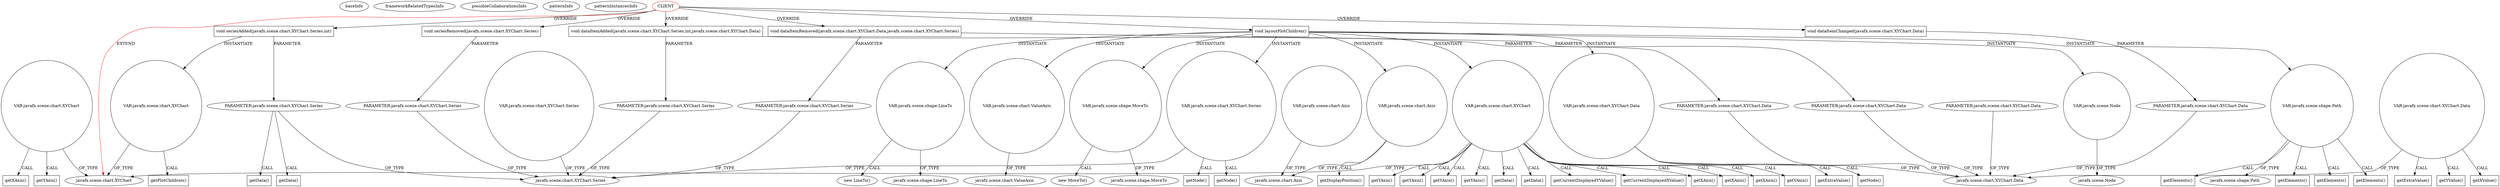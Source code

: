 digraph {
baseInfo[graphId=2722,category="pattern",isAnonymous=false,possibleRelation=false]
frameworkRelatedTypesInfo[0="javafx.scene.chart.XYChart"]
possibleCollaborationsInfo[]
patternInfo[frequency=2.0,patternRootClient=0]
patternInstancesInfo[0="LichuanLu-ShunUI-FX~/LichuanLu-ShunUI-FX/ShunUI-FX-master/src/view/chart/StackedBarChart.java~StackedBarChart~811",1="TomaszKorecki-InvestorAssistant~/TomaszKorecki-InvestorAssistant/InvestorAssistant-master/Investor's assistant/src/investor/charts/CandleChart.java~CandleStickChart~1473"]
1[label="javafx.scene.chart.XYChart",vertexType="FRAMEWORK_CLASS_TYPE",isFrameworkType=false]
539[label="VAR:javafx.scene.chart.XYChart",vertexType="VARIABLE_EXPRESION",isFrameworkType=false,shape=circle]
540[label="getYAxis()",vertexType="INSIDE_CALL",isFrameworkType=false,shape=box]
0[label="CLIENT",vertexType="ROOT_CLIENT_CLASS_DECLARATION",isFrameworkType=false,color=red]
12[label="void dataItemAdded(javafx.scene.chart.XYChart.Series,int,javafx.scene.chart.XYChart.Data)",vertexType="OVERRIDING_METHOD_DECLARATION",isFrameworkType=false,shape=box]
13[label="PARAMETER:javafx.scene.chart.XYChart.Series",vertexType="PARAMETER_DECLARATION",isFrameworkType=false]
77[label="void seriesAdded(javafx.scene.chart.XYChart.Series,int)",vertexType="OVERRIDING_METHOD_DECLARATION",isFrameworkType=false,shape=box]
78[label="PARAMETER:javafx.scene.chart.XYChart.Series",vertexType="PARAMETER_DECLARATION",isFrameworkType=false]
81[label="getData()",vertexType="INSIDE_CALL",isFrameworkType=false,shape=box]
83[label="getData()",vertexType="INSIDE_CALL",isFrameworkType=false,shape=box]
29[label="void dataItemRemoved(javafx.scene.chart.XYChart.Data,javafx.scene.chart.XYChart.Series)",vertexType="OVERRIDING_METHOD_DECLARATION",isFrameworkType=false,shape=box]
32[label="PARAMETER:javafx.scene.chart.XYChart.Series",vertexType="PARAMETER_DECLARATION",isFrameworkType=false]
30[label="PARAMETER:javafx.scene.chart.XYChart.Data",vertexType="PARAMETER_DECLARATION",isFrameworkType=false]
15[label="PARAMETER:javafx.scene.chart.XYChart.Data",vertexType="PARAMETER_DECLARATION",isFrameworkType=false]
14[label="javafx.scene.chart.XYChart.Series",vertexType="FRAMEWORK_CLASS_TYPE",isFrameworkType=false]
108[label="PARAMETER:javafx.scene.chart.XYChart.Series",vertexType="PARAMETER_DECLARATION",isFrameworkType=false]
206[label="void layoutPlotChildren()",vertexType="OVERRIDING_METHOD_DECLARATION",isFrameworkType=false,shape=box]
223[label="VAR:javafx.scene.shape.Path",vertexType="VARIABLE_EXPRESION",isFrameworkType=false,shape=circle]
97[label="javafx.scene.shape.Path",vertexType="FRAMEWORK_CLASS_TYPE",isFrameworkType=false]
324[label="VAR:javafx.scene.shape.LineTo",vertexType="VARIABLE_EXPRESION",isFrameworkType=false,shape=circle]
323[label="new LineTo()",vertexType="CONSTRUCTOR_CALL",isFrameworkType=false]
315[label="javafx.scene.shape.LineTo",vertexType="FRAMEWORK_CLASS_TYPE",isFrameworkType=false]
210[label="VAR:javafx.scene.chart.ValueAxis",vertexType="VARIABLE_EXPRESION",isFrameworkType=false,shape=circle]
11[label="javafx.scene.chart.ValueAxis",vertexType="FRAMEWORK_CLASS_TYPE",isFrameworkType=false]
224[label="getElements()",vertexType="INSIDE_CALL",isFrameworkType=false,shape=box]
307[label="getElements()",vertexType="INSIDE_CALL",isFrameworkType=false,shape=box]
317[label="getElements()",vertexType="INSIDE_CALL",isFrameworkType=false,shape=box]
322[label="getElements()",vertexType="INSIDE_CALL",isFrameworkType=false,shape=box]
309[label="VAR:javafx.scene.shape.MoveTo",vertexType="VARIABLE_EXPRESION",isFrameworkType=false,shape=circle]
308[label="new MoveTo()",vertexType="CONSTRUCTOR_CALL",isFrameworkType=false]
340[label="VAR:javafx.scene.chart.XYChart.Series",vertexType="VARIABLE_EXPRESION",isFrameworkType=false,shape=circle]
218[label="VAR:javafx.scene.chart.XYChart.Series",vertexType="VARIABLE_EXPRESION",isFrameworkType=false,shape=circle]
92[label="VAR:javafx.scene.chart.XYChart",vertexType="VARIABLE_EXPRESION",isFrameworkType=false,shape=circle]
106[label="getPlotChildren()",vertexType="INSIDE_CALL",isFrameworkType=false,shape=box]
213[label="VAR:javafx.scene.chart.XYChart",vertexType="VARIABLE_EXPRESION",isFrameworkType=false,shape=circle]
260[label="getYAxis()",vertexType="INSIDE_CALL",isFrameworkType=false,shape=box]
241[label="getYAxis()",vertexType="INSIDE_CALL",isFrameworkType=false,shape=box]
267[label="getYAxis()",vertexType="INSIDE_CALL",isFrameworkType=false,shape=box]
305[label="getYAxis()",vertexType="INSIDE_CALL",isFrameworkType=false,shape=box]
300[label="getYAxis()",vertexType="INSIDE_CALL",isFrameworkType=false,shape=box]
217[label="getData()",vertexType="INSIDE_CALL",isFrameworkType=false,shape=box]
214[label="getData()",vertexType="INSIDE_CALL",isFrameworkType=false,shape=box]
310[label="javafx.scene.shape.MoveTo",vertexType="FRAMEWORK_CLASS_TYPE",isFrameworkType=false]
55[label="void dataItemChanged(javafx.scene.chart.XYChart.Data)",vertexType="OVERRIDING_METHOD_DECLARATION",isFrameworkType=false,shape=box]
56[label="PARAMETER:javafx.scene.chart.XYChart.Data",vertexType="PARAMETER_DECLARATION",isFrameworkType=false]
262[label="getCurrentDisplayedYValue()",vertexType="INSIDE_CALL",isFrameworkType=false,shape=box]
244[label="VAR:javafx.scene.chart.XYChart.Data",vertexType="VARIABLE_EXPRESION",isFrameworkType=false,shape=circle]
248[label="getExtraValue()",vertexType="INSIDE_CALL",isFrameworkType=false,shape=box]
236[label="getCurrentDisplayedXValue()",vertexType="INSIDE_CALL",isFrameworkType=false,shape=box]
277[label="VAR:javafx.scene.Node",vertexType="VARIABLE_EXPRESION",isFrameworkType=false,shape=circle]
69[label="javafx.scene.Node",vertexType="FRAMEWORK_CLASS_TYPE",isFrameworkType=false]
16[label="javafx.scene.chart.XYChart.Data",vertexType="FRAMEWORK_CLASS_TYPE",isFrameworkType=false]
525[label="PARAMETER:javafx.scene.chart.XYChart.Data",vertexType="PARAMETER_DECLARATION",isFrameworkType=false]
184[label="VAR:javafx.scene.chart.XYChart.Data",vertexType="VARIABLE_EXPRESION",isFrameworkType=false,shape=circle]
203[label="getExtraValue()",vertexType="INSIDE_CALL",isFrameworkType=false,shape=box]
201[label="getYValue()",vertexType="INSIDE_CALL",isFrameworkType=false,shape=box]
107[label="void seriesRemoved(javafx.scene.chart.XYChart.Series)",vertexType="OVERRIDING_METHOD_DECLARATION",isFrameworkType=false,shape=box]
185[label="getXValue()",vertexType="INSIDE_CALL",isFrameworkType=false,shape=box]
222[label="getNode()",vertexType="INSIDE_CALL",isFrameworkType=false,shape=box]
219[label="getNode()",vertexType="INSIDE_CALL",isFrameworkType=false,shape=box]
245[label="getNode()",vertexType="INSIDE_CALL",isFrameworkType=false,shape=box]
592[label="getXAxis()",vertexType="INSIDE_CALL",isFrameworkType=false,shape=box]
234[label="getXAxis()",vertexType="INSIDE_CALL",isFrameworkType=false,shape=box]
253[label="getXAxis()",vertexType="INSIDE_CALL",isFrameworkType=false,shape=box]
274[label="getXAxis()",vertexType="INSIDE_CALL",isFrameworkType=false,shape=box]
301[label="VAR:javafx.scene.chart.Axis",vertexType="VARIABLE_EXPRESION",isFrameworkType=false,shape=circle]
174[label="javafx.scene.chart.Axis",vertexType="FRAMEWORK_CLASS_TYPE",isFrameworkType=false]
302[label="getDisplayPosition()",vertexType="INSIDE_CALL",isFrameworkType=false,shape=box]
189[label="VAR:javafx.scene.chart.Axis",vertexType="VARIABLE_EXPRESION",isFrameworkType=false,shape=circle]
92->106[label="CALL"]
244->248[label="CALL"]
309->308[label="CALL"]
12->15[label="PARAMETER"]
206->218[label="INSTANTIATE"]
525->16[label="OF_TYPE"]
218->14[label="OF_TYPE"]
107->108[label="PARAMETER"]
213->214[label="CALL"]
213->260[label="CALL"]
77->78[label="PARAMETER"]
213->267[label="CALL"]
32->14[label="OF_TYPE"]
213->241[label="CALL"]
15->16[label="OF_TYPE"]
223->224[label="CALL"]
184->201[label="CALL"]
301->302[label="CALL"]
30->16[label="OF_TYPE"]
539->540[label="CALL"]
184->16[label="OF_TYPE"]
218->219[label="CALL"]
12->13[label="PARAMETER"]
108->14[label="OF_TYPE"]
213->274[label="CALL"]
206->277[label="INSTANTIATE"]
78->14[label="OF_TYPE"]
210->11[label="OF_TYPE"]
539->1[label="OF_TYPE"]
0->77[label="OVERRIDE"]
184->203[label="CALL"]
213->234[label="CALL"]
206->210[label="INSTANTIATE"]
78->81[label="CALL"]
56->16[label="OF_TYPE"]
223->307[label="CALL"]
0->107[label="OVERRIDE"]
213->262[label="CALL"]
223->97[label="OF_TYPE"]
244->245[label="CALL"]
301->174[label="OF_TYPE"]
244->16[label="OF_TYPE"]
213->1[label="OF_TYPE"]
78->83[label="CALL"]
213->236[label="CALL"]
184->185[label="CALL"]
29->32[label="PARAMETER"]
206->244[label="INSTANTIATE"]
0->12[label="OVERRIDE"]
218->222[label="CALL"]
223->317[label="CALL"]
0->29[label="OVERRIDE"]
213->253[label="CALL"]
309->310[label="OF_TYPE"]
0->206[label="OVERRIDE"]
55->56[label="PARAMETER"]
324->315[label="OF_TYPE"]
77->92[label="INSTANTIATE"]
539->592[label="CALL"]
206->213[label="INSTANTIATE"]
223->322[label="CALL"]
213->300[label="CALL"]
0->55[label="OVERRIDE"]
206->223[label="INSTANTIATE"]
92->1[label="OF_TYPE"]
213->217[label="CALL"]
13->14[label="OF_TYPE"]
206->324[label="INSTANTIATE"]
213->305[label="CALL"]
340->14[label="OF_TYPE"]
277->69[label="OF_TYPE"]
206->301[label="INSTANTIATE"]
0->1[label="EXTEND",color=red]
189->174[label="OF_TYPE"]
206->309[label="INSTANTIATE"]
29->30[label="PARAMETER"]
324->323[label="CALL"]
}
